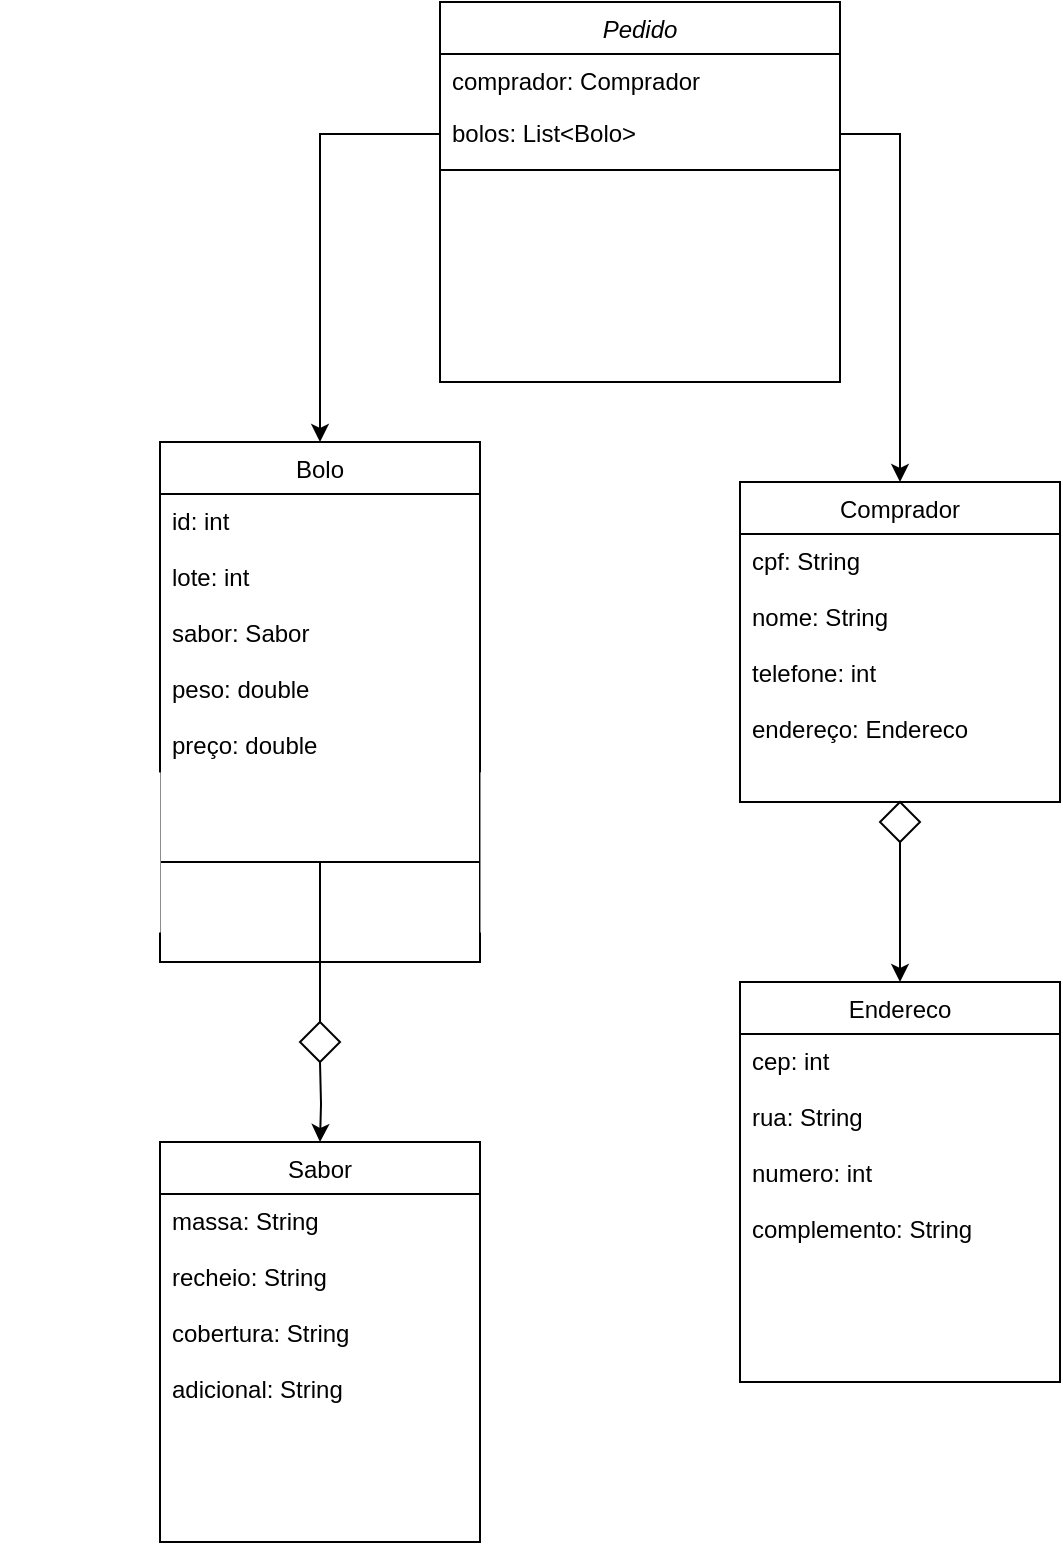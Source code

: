 <mxfile version="21.0.2" type="device"><diagram id="C5RBs43oDa-KdzZeNtuy" name="Page-1"><mxGraphModel dx="1434" dy="796" grid="1" gridSize="10" guides="1" tooltips="1" connect="1" arrows="1" fold="1" page="1" pageScale="1" pageWidth="827" pageHeight="1169" math="0" shadow="0"><root><mxCell id="WIyWlLk6GJQsqaUBKTNV-0"/><mxCell id="WIyWlLk6GJQsqaUBKTNV-1" parent="WIyWlLk6GJQsqaUBKTNV-0"/><mxCell id="zkfFHV4jXpPFQw0GAbJ--0" value="Pedido" style="swimlane;fontStyle=2;align=center;verticalAlign=top;childLayout=stackLayout;horizontal=1;startSize=26;horizontalStack=0;resizeParent=1;resizeLast=0;collapsible=1;marginBottom=0;rounded=0;shadow=0;strokeWidth=1;" parent="WIyWlLk6GJQsqaUBKTNV-1" vertex="1"><mxGeometry x="260" y="120" width="200" height="190" as="geometry"><mxRectangle x="230" y="140" width="160" height="26" as="alternateBounds"/></mxGeometry></mxCell><mxCell id="zkfFHV4jXpPFQw0GAbJ--1" value="comprador: Comprador" style="text;align=left;verticalAlign=top;spacingLeft=4;spacingRight=4;overflow=hidden;rotatable=0;points=[[0,0.5],[1,0.5]];portConstraint=eastwest;" parent="zkfFHV4jXpPFQw0GAbJ--0" vertex="1"><mxGeometry y="26" width="200" height="26" as="geometry"/></mxCell><mxCell id="zkfFHV4jXpPFQw0GAbJ--2" value="bolos: List&lt;Bolo&gt;" style="text;align=left;verticalAlign=top;spacingLeft=4;spacingRight=4;overflow=hidden;rotatable=0;points=[[0,0.5],[1,0.5]];portConstraint=eastwest;rounded=0;shadow=0;html=0;" parent="zkfFHV4jXpPFQw0GAbJ--0" vertex="1"><mxGeometry y="52" width="200" height="28" as="geometry"/></mxCell><mxCell id="zkfFHV4jXpPFQw0GAbJ--4" value="" style="line;html=1;strokeWidth=1;align=left;verticalAlign=middle;spacingTop=-1;spacingLeft=3;spacingRight=3;rotatable=0;labelPosition=right;points=[];portConstraint=eastwest;" parent="zkfFHV4jXpPFQw0GAbJ--0" vertex="1"><mxGeometry y="80" width="200" height="8" as="geometry"/></mxCell><mxCell id="zkfFHV4jXpPFQw0GAbJ--6" value="Bolo" style="swimlane;fontStyle=0;align=center;verticalAlign=top;childLayout=stackLayout;horizontal=1;startSize=26;horizontalStack=0;resizeParent=1;resizeLast=0;collapsible=1;marginBottom=0;rounded=0;shadow=0;strokeWidth=1;" parent="WIyWlLk6GJQsqaUBKTNV-1" vertex="1"><mxGeometry x="120" y="340" width="160" height="260" as="geometry"><mxRectangle x="130" y="380" width="160" height="26" as="alternateBounds"/></mxGeometry></mxCell><mxCell id="zkfFHV4jXpPFQw0GAbJ--8" value="id: int&#10;&#10;lote: int&#10;&#10;sabor: Sabor&#10;&#10;peso: double&#10;&#10;preço: double" style="text;align=left;verticalAlign=top;spacingLeft=4;spacingRight=4;overflow=hidden;rotatable=0;points=[[0,0.5],[1,0.5]];portConstraint=eastwest;rounded=0;shadow=0;html=0;" parent="zkfFHV4jXpPFQw0GAbJ--6" vertex="1"><mxGeometry y="26" width="160" height="234" as="geometry"/></mxCell><mxCell id="FbxahtXc8DwmOwu0JtCI-28" style="edgeStyle=orthogonalEdgeStyle;rounded=0;orthogonalLoop=1;jettySize=auto;html=1;exitX=0.5;exitY=1;exitDx=0;exitDy=0;startArrow=none;" parent="WIyWlLk6GJQsqaUBKTNV-1" source="FbxahtXc8DwmOwu0JtCI-29" target="FbxahtXc8DwmOwu0JtCI-10" edge="1"><mxGeometry relative="1" as="geometry"/></mxCell><mxCell id="zkfFHV4jXpPFQw0GAbJ--13" value="Comprador" style="swimlane;fontStyle=0;align=center;verticalAlign=top;childLayout=stackLayout;horizontal=1;startSize=26;horizontalStack=0;resizeParent=1;resizeLast=0;collapsible=1;marginBottom=0;rounded=0;shadow=0;strokeWidth=1;" parent="WIyWlLk6GJQsqaUBKTNV-1" vertex="1"><mxGeometry x="410" y="360" width="160" height="160" as="geometry"><mxRectangle x="340" y="380" width="170" height="26" as="alternateBounds"/></mxGeometry></mxCell><mxCell id="zkfFHV4jXpPFQw0GAbJ--14" value="cpf: String&#10;&#10;nome: String&#10;&#10;telefone: int&#10;&#10;endereço: Endereco" style="text;align=left;verticalAlign=top;spacingLeft=4;spacingRight=4;overflow=hidden;rotatable=0;points=[[0,0.5],[1,0.5]];portConstraint=eastwest;" parent="zkfFHV4jXpPFQw0GAbJ--13" vertex="1"><mxGeometry y="26" width="160" height="124" as="geometry"/></mxCell><mxCell id="FbxahtXc8DwmOwu0JtCI-10" value="Endereco" style="swimlane;fontStyle=0;align=center;verticalAlign=top;childLayout=stackLayout;horizontal=1;startSize=26;horizontalStack=0;resizeParent=1;resizeLast=0;collapsible=1;marginBottom=0;rounded=0;shadow=0;strokeWidth=1;" parent="WIyWlLk6GJQsqaUBKTNV-1" vertex="1"><mxGeometry x="410" y="610" width="160" height="200" as="geometry"><mxRectangle x="340" y="380" width="170" height="26" as="alternateBounds"/></mxGeometry></mxCell><mxCell id="FbxahtXc8DwmOwu0JtCI-11" value="cep: int&#10;&#10;rua: String&#10;&#10;numero: int&#10;&#10;complemento: String&#10;" style="text;align=left;verticalAlign=top;spacingLeft=4;spacingRight=4;overflow=hidden;rotatable=0;points=[[0,0.5],[1,0.5]];portConstraint=eastwest;" parent="FbxahtXc8DwmOwu0JtCI-10" vertex="1"><mxGeometry y="26" width="160" height="164" as="geometry"/></mxCell><mxCell id="FbxahtXc8DwmOwu0JtCI-19" style="edgeStyle=orthogonalEdgeStyle;rounded=0;orthogonalLoop=1;jettySize=auto;html=1;entryX=0.5;entryY=0;entryDx=0;entryDy=0;" parent="WIyWlLk6GJQsqaUBKTNV-1" source="zkfFHV4jXpPFQw0GAbJ--2" target="zkfFHV4jXpPFQw0GAbJ--6" edge="1"><mxGeometry relative="1" as="geometry"/></mxCell><mxCell id="FbxahtXc8DwmOwu0JtCI-20" style="edgeStyle=orthogonalEdgeStyle;rounded=0;orthogonalLoop=1;jettySize=auto;html=1;entryX=0.5;entryY=0;entryDx=0;entryDy=0;" parent="WIyWlLk6GJQsqaUBKTNV-1" source="zkfFHV4jXpPFQw0GAbJ--2" target="zkfFHV4jXpPFQw0GAbJ--13" edge="1"><mxGeometry relative="1" as="geometry"/></mxCell><mxCell id="FbxahtXc8DwmOwu0JtCI-30" value="" style="edgeStyle=orthogonalEdgeStyle;rounded=0;orthogonalLoop=1;jettySize=auto;html=1;exitX=0.5;exitY=1;exitDx=0;exitDy=0;endArrow=none;" parent="WIyWlLk6GJQsqaUBKTNV-1" source="zkfFHV4jXpPFQw0GAbJ--13" target="FbxahtXc8DwmOwu0JtCI-29" edge="1"><mxGeometry relative="1" as="geometry"><mxPoint x="490" y="520" as="sourcePoint"/><mxPoint x="490" y="610" as="targetPoint"/><Array as="points"><mxPoint x="490" y="530"/><mxPoint x="490" y="530"/></Array></mxGeometry></mxCell><mxCell id="FbxahtXc8DwmOwu0JtCI-29" value="" style="rhombus;whiteSpace=wrap;html=1;" parent="WIyWlLk6GJQsqaUBKTNV-1" vertex="1"><mxGeometry x="480" y="520" width="20" height="20" as="geometry"/></mxCell><mxCell id="FbxahtXc8DwmOwu0JtCI-32" style="edgeStyle=orthogonalEdgeStyle;rounded=0;orthogonalLoop=1;jettySize=auto;html=1;exitX=0.5;exitY=1;exitDx=0;exitDy=0;startArrow=none;" parent="WIyWlLk6GJQsqaUBKTNV-1" target="FbxahtXc8DwmOwu0JtCI-33" edge="1"><mxGeometry relative="1" as="geometry"><mxPoint x="200" y="650" as="sourcePoint"/></mxGeometry></mxCell><mxCell id="FbxahtXc8DwmOwu0JtCI-33" value="Sabor" style="swimlane;fontStyle=0;align=center;verticalAlign=top;childLayout=stackLayout;horizontal=1;startSize=26;horizontalStack=0;resizeParent=1;resizeLast=0;collapsible=1;marginBottom=0;rounded=0;shadow=0;strokeWidth=1;" parent="WIyWlLk6GJQsqaUBKTNV-1" vertex="1"><mxGeometry x="120" y="690" width="160" height="200" as="geometry"><mxRectangle x="340" y="380" width="170" height="26" as="alternateBounds"/></mxGeometry></mxCell><mxCell id="FbxahtXc8DwmOwu0JtCI-34" value="massa: String&#10;&#10;recheio: String&#10;&#10;cobertura: String&#10;&#10;adicional: String" style="text;align=left;verticalAlign=top;spacingLeft=4;spacingRight=4;overflow=hidden;rotatable=0;points=[[0,0.5],[1,0.5]];portConstraint=eastwest;" parent="FbxahtXc8DwmOwu0JtCI-33" vertex="1"><mxGeometry y="26" width="160" height="164" as="geometry"/></mxCell><mxCell id="FbxahtXc8DwmOwu0JtCI-36" value="" style="edgeStyle=orthogonalEdgeStyle;rounded=0;orthogonalLoop=1;jettySize=auto;html=1;startArrow=none;endArrow=none;" parent="WIyWlLk6GJQsqaUBKTNV-1" target="FbxahtXc8DwmOwu0JtCI-35" edge="1"><mxGeometry relative="1" as="geometry"><mxPoint x="200" y="600" as="sourcePoint"/><mxPoint x="200" y="600" as="targetPoint"/><Array as="points"><mxPoint x="200" y="550"/><mxPoint x="200" y="550"/></Array></mxGeometry></mxCell><mxCell id="FbxahtXc8DwmOwu0JtCI-35" value="" style="rhombus;whiteSpace=wrap;html=1;" parent="WIyWlLk6GJQsqaUBKTNV-1" vertex="1"><mxGeometry x="190" y="630" width="20" height="20" as="geometry"/></mxCell><mxCell id="FbxahtXc8DwmOwu0JtCI-42" value="" style="endArrow=none;html=1;rounded=0;" parent="WIyWlLk6GJQsqaUBKTNV-1" edge="1"><mxGeometry width="50" height="50" relative="1" as="geometry"><mxPoint x="50" y="550" as="sourcePoint"/><mxPoint x="330" y="550" as="targetPoint"/></mxGeometry></mxCell><mxCell id="FbxahtXc8DwmOwu0JtCI-43" value="" style="whiteSpace=wrap;html=1;aspect=fixed;strokeWidth=0;strokeColor=#FFFFFF;" parent="WIyWlLk6GJQsqaUBKTNV-1" vertex="1"><mxGeometry x="40" y="505" width="80" height="80" as="geometry"/></mxCell><mxCell id="jv5b1eGV0h6cxAAZQZj2-0" value="" style="whiteSpace=wrap;html=1;aspect=fixed;strokeWidth=0;strokeColor=#FFFFFF;" vertex="1" parent="WIyWlLk6GJQsqaUBKTNV-1"><mxGeometry x="280" y="505" width="80" height="80" as="geometry"/></mxCell></root></mxGraphModel></diagram></mxfile>